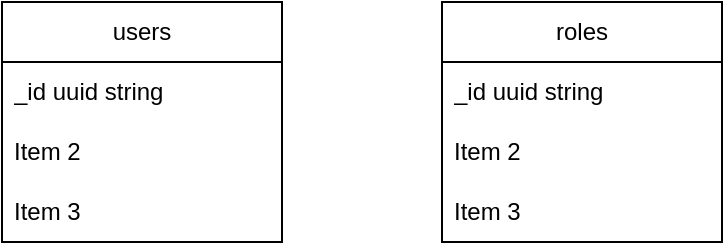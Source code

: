 <mxfile version="27.1.4">
  <diagram name="Page-1" id="NrI-g7YpJ7pcoyHqxmhR">
    <mxGraphModel dx="891" dy="459" grid="1" gridSize="10" guides="1" tooltips="1" connect="1" arrows="1" fold="1" page="1" pageScale="1" pageWidth="827" pageHeight="1169" math="0" shadow="0">
      <root>
        <mxCell id="0" />
        <mxCell id="1" parent="0" />
        <mxCell id="uvPTivDFZyc8UefhBHdZ-2" value="users" style="swimlane;fontStyle=0;childLayout=stackLayout;horizontal=1;startSize=30;horizontalStack=0;resizeParent=1;resizeParentMax=0;resizeLast=0;collapsible=1;marginBottom=0;whiteSpace=wrap;html=1;" vertex="1" parent="1">
          <mxGeometry x="150" y="70" width="140" height="120" as="geometry" />
        </mxCell>
        <mxCell id="uvPTivDFZyc8UefhBHdZ-3" value="_id uuid string" style="text;strokeColor=none;fillColor=none;align=left;verticalAlign=middle;spacingLeft=4;spacingRight=4;overflow=hidden;points=[[0,0.5],[1,0.5]];portConstraint=eastwest;rotatable=0;whiteSpace=wrap;html=1;" vertex="1" parent="uvPTivDFZyc8UefhBHdZ-2">
          <mxGeometry y="30" width="140" height="30" as="geometry" />
        </mxCell>
        <mxCell id="uvPTivDFZyc8UefhBHdZ-4" value="Item 2" style="text;strokeColor=none;fillColor=none;align=left;verticalAlign=middle;spacingLeft=4;spacingRight=4;overflow=hidden;points=[[0,0.5],[1,0.5]];portConstraint=eastwest;rotatable=0;whiteSpace=wrap;html=1;" vertex="1" parent="uvPTivDFZyc8UefhBHdZ-2">
          <mxGeometry y="60" width="140" height="30" as="geometry" />
        </mxCell>
        <mxCell id="uvPTivDFZyc8UefhBHdZ-5" value="Item 3" style="text;strokeColor=none;fillColor=none;align=left;verticalAlign=middle;spacingLeft=4;spacingRight=4;overflow=hidden;points=[[0,0.5],[1,0.5]];portConstraint=eastwest;rotatable=0;whiteSpace=wrap;html=1;" vertex="1" parent="uvPTivDFZyc8UefhBHdZ-2">
          <mxGeometry y="90" width="140" height="30" as="geometry" />
        </mxCell>
        <mxCell id="uvPTivDFZyc8UefhBHdZ-6" value="roles" style="swimlane;fontStyle=0;childLayout=stackLayout;horizontal=1;startSize=30;horizontalStack=0;resizeParent=1;resizeParentMax=0;resizeLast=0;collapsible=1;marginBottom=0;whiteSpace=wrap;html=1;" vertex="1" parent="1">
          <mxGeometry x="370" y="70" width="140" height="120" as="geometry" />
        </mxCell>
        <mxCell id="uvPTivDFZyc8UefhBHdZ-7" value="_id uuid string" style="text;strokeColor=none;fillColor=none;align=left;verticalAlign=middle;spacingLeft=4;spacingRight=4;overflow=hidden;points=[[0,0.5],[1,0.5]];portConstraint=eastwest;rotatable=0;whiteSpace=wrap;html=1;" vertex="1" parent="uvPTivDFZyc8UefhBHdZ-6">
          <mxGeometry y="30" width="140" height="30" as="geometry" />
        </mxCell>
        <mxCell id="uvPTivDFZyc8UefhBHdZ-8" value="Item 2" style="text;strokeColor=none;fillColor=none;align=left;verticalAlign=middle;spacingLeft=4;spacingRight=4;overflow=hidden;points=[[0,0.5],[1,0.5]];portConstraint=eastwest;rotatable=0;whiteSpace=wrap;html=1;" vertex="1" parent="uvPTivDFZyc8UefhBHdZ-6">
          <mxGeometry y="60" width="140" height="30" as="geometry" />
        </mxCell>
        <mxCell id="uvPTivDFZyc8UefhBHdZ-9" value="Item 3" style="text;strokeColor=none;fillColor=none;align=left;verticalAlign=middle;spacingLeft=4;spacingRight=4;overflow=hidden;points=[[0,0.5],[1,0.5]];portConstraint=eastwest;rotatable=0;whiteSpace=wrap;html=1;" vertex="1" parent="uvPTivDFZyc8UefhBHdZ-6">
          <mxGeometry y="90" width="140" height="30" as="geometry" />
        </mxCell>
      </root>
    </mxGraphModel>
  </diagram>
</mxfile>

